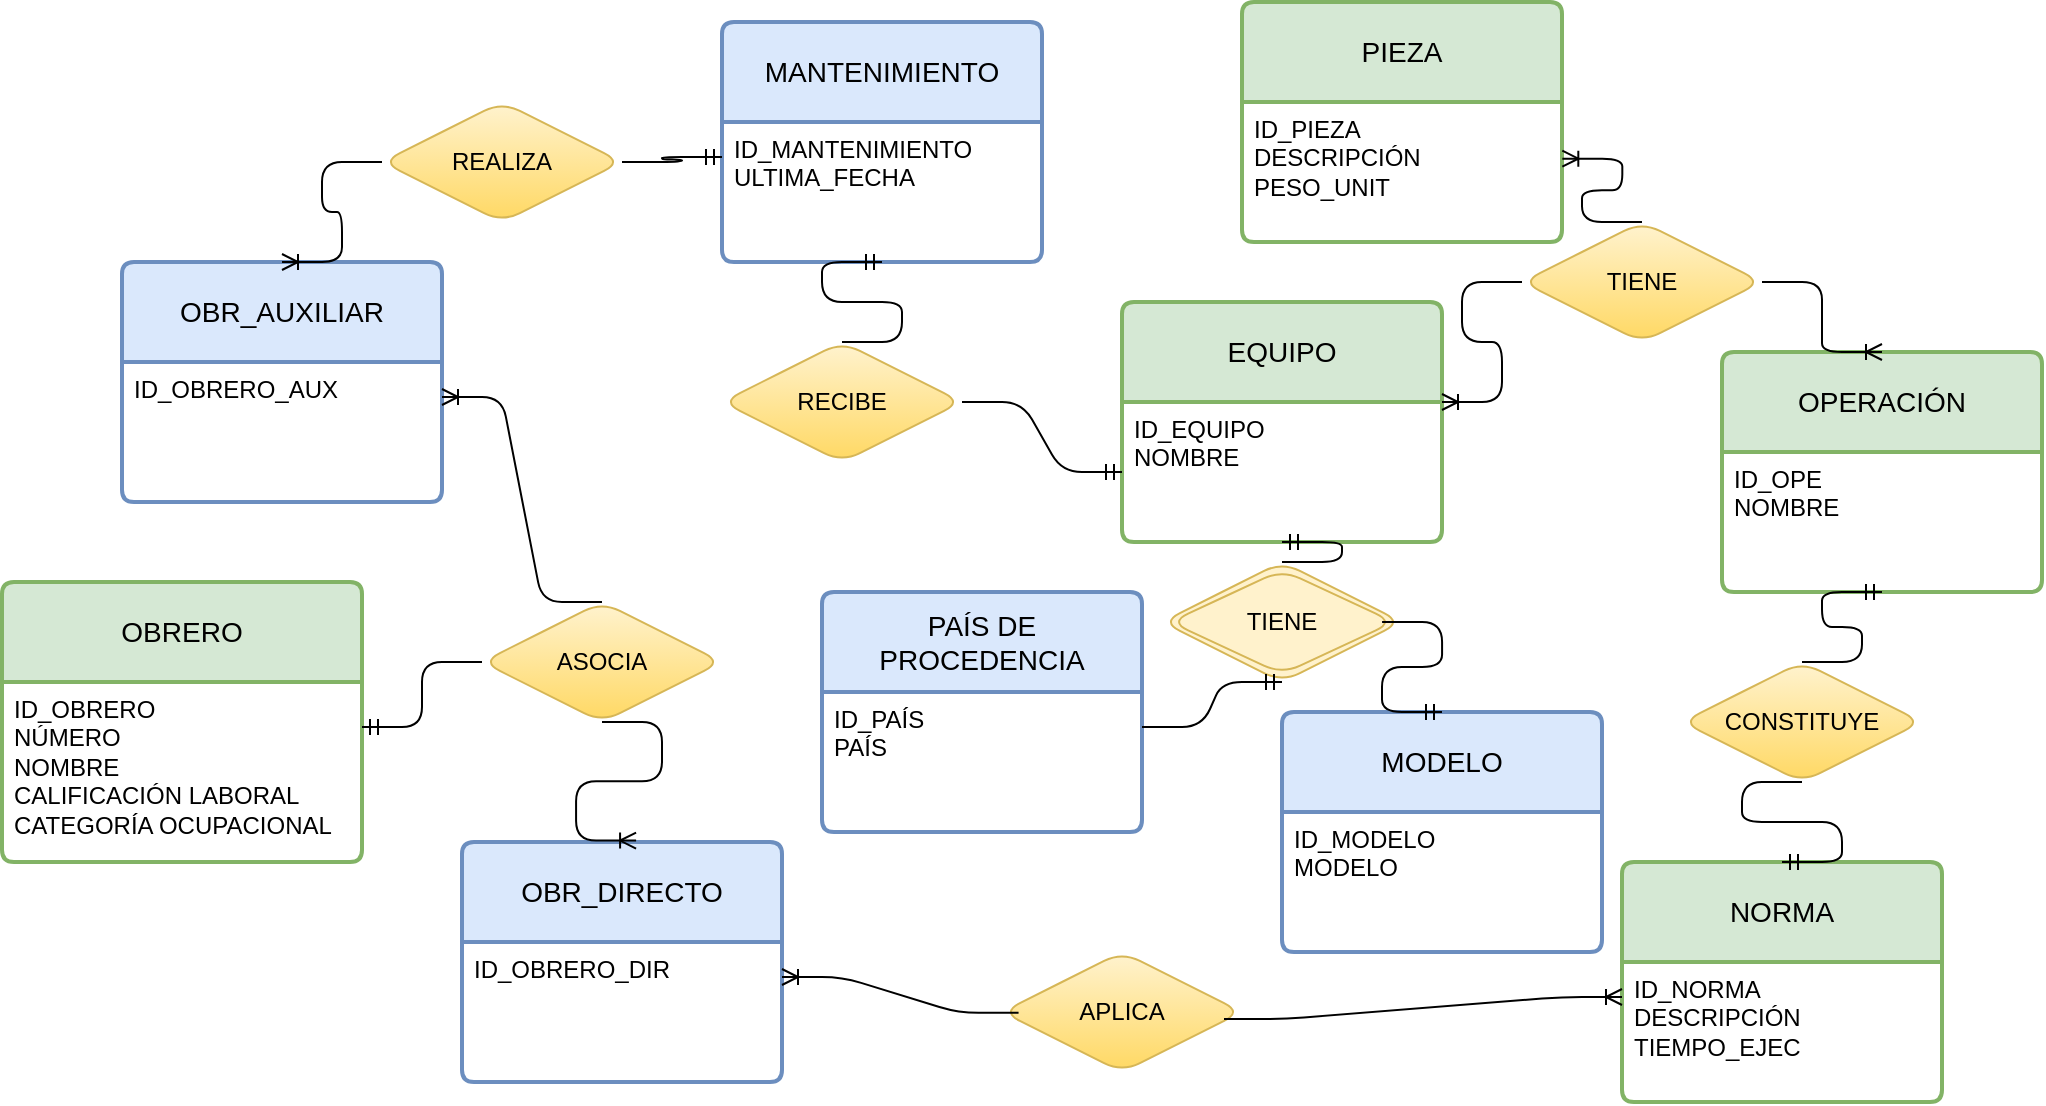 <mxfile version="24.0.1" type="device">
  <diagram name="Página-1" id="XkG0vIXaP_1Tc0UtGECm">
    <mxGraphModel dx="1868" dy="454" grid="1" gridSize="10" guides="1" tooltips="1" connect="1" arrows="1" fold="1" page="1" pageScale="1" pageWidth="827" pageHeight="1169" math="0" shadow="0">
      <root>
        <mxCell id="0" />
        <mxCell id="1" parent="0" />
        <mxCell id="vh3f4KOEqJ5WS4-bh-et-1" value="PIEZA" style="swimlane;childLayout=stackLayout;horizontal=1;startSize=50;horizontalStack=0;rounded=1;fontSize=14;fontStyle=0;strokeWidth=2;resizeParent=0;resizeLast=1;shadow=0;dashed=0;align=center;arcSize=4;whiteSpace=wrap;html=1;fillColor=#d5e8d4;strokeColor=#82b366;" parent="1" vertex="1">
          <mxGeometry x="220" y="170" width="160" height="120" as="geometry" />
        </mxCell>
        <mxCell id="vh3f4KOEqJ5WS4-bh-et-2" value="&lt;div&gt;ID_PIEZA&lt;/div&gt;&lt;div&gt;&lt;span style=&quot;background-color: initial;&quot;&gt;DESCRIPCIÓN&lt;/span&gt;&lt;br&gt;&lt;/div&gt;&lt;div&gt;PESO_UNIT&lt;/div&gt;" style="align=left;strokeColor=none;fillColor=none;spacingLeft=4;fontSize=12;verticalAlign=top;resizable=0;rotatable=0;part=1;html=1;rounded=1;" parent="vh3f4KOEqJ5WS4-bh-et-1" vertex="1">
          <mxGeometry y="50" width="160" height="70" as="geometry" />
        </mxCell>
        <mxCell id="vh3f4KOEqJ5WS4-bh-et-3" value="OPERACIÓN" style="swimlane;childLayout=stackLayout;horizontal=1;startSize=50;horizontalStack=0;rounded=1;fontSize=14;fontStyle=0;strokeWidth=2;resizeParent=0;resizeLast=1;shadow=0;dashed=0;align=center;arcSize=4;whiteSpace=wrap;html=1;fillColor=#d5e8d4;strokeColor=#82b366;" parent="1" vertex="1">
          <mxGeometry x="460" y="345" width="160" height="120" as="geometry" />
        </mxCell>
        <mxCell id="vh3f4KOEqJ5WS4-bh-et-4" value="&lt;div&gt;ID_OPE&lt;/div&gt;&lt;div&gt;NOMBRE&lt;/div&gt;" style="align=left;strokeColor=none;fillColor=none;spacingLeft=4;fontSize=12;verticalAlign=top;resizable=0;rotatable=0;part=1;html=1;rounded=1;" parent="vh3f4KOEqJ5WS4-bh-et-3" vertex="1">
          <mxGeometry y="50" width="160" height="70" as="geometry" />
        </mxCell>
        <mxCell id="vh3f4KOEqJ5WS4-bh-et-5" value="EQUIPO" style="swimlane;childLayout=stackLayout;horizontal=1;startSize=50;horizontalStack=0;rounded=1;fontSize=14;fontStyle=0;strokeWidth=2;resizeParent=0;resizeLast=1;shadow=0;dashed=0;align=center;arcSize=4;whiteSpace=wrap;html=1;fillColor=#d5e8d4;strokeColor=#82b366;" parent="1" vertex="1">
          <mxGeometry x="160" y="320" width="160" height="120" as="geometry" />
        </mxCell>
        <mxCell id="vh3f4KOEqJ5WS4-bh-et-6" value="ID_EQUIPO&lt;div&gt;NOMBRE&lt;/div&gt;" style="align=left;strokeColor=none;fillColor=none;spacingLeft=4;fontSize=12;verticalAlign=top;resizable=0;rotatable=0;part=1;html=1;rounded=1;" parent="vh3f4KOEqJ5WS4-bh-et-5" vertex="1">
          <mxGeometry y="50" width="160" height="70" as="geometry" />
        </mxCell>
        <mxCell id="vh3f4KOEqJ5WS4-bh-et-7" value="NORMA" style="swimlane;childLayout=stackLayout;horizontal=1;startSize=50;horizontalStack=0;rounded=1;fontSize=14;fontStyle=0;strokeWidth=2;resizeParent=0;resizeLast=1;shadow=0;dashed=0;align=center;arcSize=4;whiteSpace=wrap;html=1;fillColor=#d5e8d4;strokeColor=#82b366;" parent="1" vertex="1">
          <mxGeometry x="410" y="600" width="160" height="120" as="geometry" />
        </mxCell>
        <mxCell id="vh3f4KOEqJ5WS4-bh-et-8" value="ID_NORMA&lt;div&gt;DESCRIPCIÓN&lt;/div&gt;&lt;div&gt;TIEMPO_EJEC&lt;/div&gt;" style="align=left;strokeColor=none;fillColor=none;spacingLeft=4;fontSize=12;verticalAlign=top;resizable=0;rotatable=0;part=1;html=1;rounded=1;" parent="vh3f4KOEqJ5WS4-bh-et-7" vertex="1">
          <mxGeometry y="50" width="160" height="70" as="geometry" />
        </mxCell>
        <mxCell id="vh3f4KOEqJ5WS4-bh-et-9" value="OBR_DIRECTO" style="swimlane;childLayout=stackLayout;horizontal=1;startSize=50;horizontalStack=0;rounded=1;fontSize=14;fontStyle=0;strokeWidth=2;resizeParent=0;resizeLast=1;shadow=0;dashed=0;align=center;arcSize=4;whiteSpace=wrap;html=1;fillColor=#dae8fc;strokeColor=#6c8ebf;" parent="1" vertex="1">
          <mxGeometry x="-170" y="590" width="160" height="120" as="geometry" />
        </mxCell>
        <mxCell id="vh3f4KOEqJ5WS4-bh-et-10" value="ID_OBRERO_DIR&lt;div&gt;&lt;br&gt;&lt;/div&gt;" style="align=left;strokeColor=none;fillColor=none;spacingLeft=4;fontSize=12;verticalAlign=top;resizable=0;rotatable=0;part=1;html=1;rounded=1;" parent="vh3f4KOEqJ5WS4-bh-et-9" vertex="1">
          <mxGeometry y="50" width="160" height="70" as="geometry" />
        </mxCell>
        <mxCell id="vh3f4KOEqJ5WS4-bh-et-11" value="OBR_AUXILIAR" style="swimlane;childLayout=stackLayout;horizontal=1;startSize=50;horizontalStack=0;rounded=1;fontSize=14;fontStyle=0;strokeWidth=2;resizeParent=0;resizeLast=1;shadow=0;dashed=0;align=center;arcSize=4;whiteSpace=wrap;html=1;fillColor=#dae8fc;strokeColor=#6c8ebf;" parent="1" vertex="1">
          <mxGeometry x="-340" y="300" width="160" height="120" as="geometry" />
        </mxCell>
        <mxCell id="vh3f4KOEqJ5WS4-bh-et-12" value="ID_OBRERO_AUX" style="align=left;strokeColor=none;fillColor=none;spacingLeft=4;fontSize=12;verticalAlign=top;resizable=0;rotatable=0;part=1;html=1;rounded=1;" parent="vh3f4KOEqJ5WS4-bh-et-11" vertex="1">
          <mxGeometry y="50" width="160" height="70" as="geometry" />
        </mxCell>
        <mxCell id="vh3f4KOEqJ5WS4-bh-et-13" value="TIENE" style="shape=rhombus;perimeter=rhombusPerimeter;whiteSpace=wrap;html=1;align=center;rounded=1;fillColor=#fff2cc;gradientColor=#ffd966;strokeColor=#d6b656;" parent="1" vertex="1">
          <mxGeometry x="360" y="280" width="120" height="60" as="geometry" />
        </mxCell>
        <mxCell id="vh3f4KOEqJ5WS4-bh-et-14" value="" style="edgeStyle=entityRelationEdgeStyle;fontSize=12;html=1;endArrow=ERoneToMany;rounded=1;entryX=0.5;entryY=0;entryDx=0;entryDy=0;exitX=1;exitY=0.5;exitDx=0;exitDy=0;" parent="1" source="vh3f4KOEqJ5WS4-bh-et-13" target="vh3f4KOEqJ5WS4-bh-et-3" edge="1">
          <mxGeometry width="100" height="100" relative="1" as="geometry">
            <mxPoint x="404" y="340" as="sourcePoint" />
            <mxPoint x="360" y="330" as="targetPoint" />
          </mxGeometry>
        </mxCell>
        <mxCell id="vh3f4KOEqJ5WS4-bh-et-16" value="" style="edgeStyle=entityRelationEdgeStyle;fontSize=12;html=1;endArrow=ERoneToMany;rounded=1;entryX=1.001;entryY=0.405;entryDx=0;entryDy=0;exitX=0.5;exitY=0;exitDx=0;exitDy=0;entryPerimeter=0;" parent="1" source="vh3f4KOEqJ5WS4-bh-et-13" target="vh3f4KOEqJ5WS4-bh-et-2" edge="1">
          <mxGeometry width="100" height="100" relative="1" as="geometry">
            <mxPoint x="100" y="370" as="sourcePoint" />
            <mxPoint x="200" y="270" as="targetPoint" />
          </mxGeometry>
        </mxCell>
        <mxCell id="vh3f4KOEqJ5WS4-bh-et-19" value="" style="edgeStyle=entityRelationEdgeStyle;fontSize=12;html=1;endArrow=ERoneToMany;rounded=1;entryX=1;entryY=0;entryDx=0;entryDy=0;exitX=0;exitY=0.5;exitDx=0;exitDy=0;" parent="1" source="vh3f4KOEqJ5WS4-bh-et-13" target="vh3f4KOEqJ5WS4-bh-et-6" edge="1">
          <mxGeometry width="100" height="100" relative="1" as="geometry">
            <mxPoint x="500" y="520" as="sourcePoint" />
            <mxPoint x="600" y="420" as="targetPoint" />
          </mxGeometry>
        </mxCell>
        <mxCell id="vh3f4KOEqJ5WS4-bh-et-20" value="CONSTITUYE" style="shape=rhombus;perimeter=rhombusPerimeter;whiteSpace=wrap;html=1;align=center;rounded=1;fillColor=#fff2cc;gradientColor=#ffd966;strokeColor=#d6b656;" parent="1" vertex="1">
          <mxGeometry x="440" y="500" width="120" height="60" as="geometry" />
        </mxCell>
        <mxCell id="vh3f4KOEqJ5WS4-bh-et-21" value="" style="edgeStyle=entityRelationEdgeStyle;fontSize=12;html=1;endArrow=ERmandOne;rounded=1;entryX=0.5;entryY=1;entryDx=0;entryDy=0;exitX=0.5;exitY=0;exitDx=0;exitDy=0;" parent="1" source="vh3f4KOEqJ5WS4-bh-et-20" target="vh3f4KOEqJ5WS4-bh-et-4" edge="1">
          <mxGeometry width="100" height="100" relative="1" as="geometry">
            <mxPoint x="50" y="600" as="sourcePoint" />
            <mxPoint x="150" y="500" as="targetPoint" />
          </mxGeometry>
        </mxCell>
        <mxCell id="vh3f4KOEqJ5WS4-bh-et-23" value="" style="edgeStyle=entityRelationEdgeStyle;fontSize=12;html=1;endArrow=ERmandOne;rounded=1;exitX=0.5;exitY=1;exitDx=0;exitDy=0;entryX=0.5;entryY=0;entryDx=0;entryDy=0;" parent="1" source="vh3f4KOEqJ5WS4-bh-et-20" target="vh3f4KOEqJ5WS4-bh-et-7" edge="1">
          <mxGeometry width="100" height="100" relative="1" as="geometry">
            <mxPoint x="250" y="550" as="sourcePoint" />
            <mxPoint x="240" y="590" as="targetPoint" />
          </mxGeometry>
        </mxCell>
        <mxCell id="vh3f4KOEqJ5WS4-bh-et-26" value="APLICA" style="shape=rhombus;perimeter=rhombusPerimeter;whiteSpace=wrap;html=1;align=center;rounded=1;fillColor=#fff2cc;gradientColor=#ffd966;strokeColor=#d6b656;" parent="1" vertex="1">
          <mxGeometry x="100" y="645" width="120" height="60" as="geometry" />
        </mxCell>
        <mxCell id="vh3f4KOEqJ5WS4-bh-et-29" value="" style="edgeStyle=entityRelationEdgeStyle;fontSize=12;html=1;endArrow=ERoneToMany;rounded=1;exitX=0.069;exitY=0.507;exitDx=0;exitDy=0;entryX=1;entryY=0.25;entryDx=0;entryDy=0;exitPerimeter=0;" parent="1" source="vh3f4KOEqJ5WS4-bh-et-26" target="vh3f4KOEqJ5WS4-bh-et-10" edge="1">
          <mxGeometry width="100" height="100" relative="1" as="geometry">
            <mxPoint x="340" y="610" as="sourcePoint" />
            <mxPoint x="440" y="510" as="targetPoint" />
          </mxGeometry>
        </mxCell>
        <mxCell id="vh3f4KOEqJ5WS4-bh-et-30" value="" style="edgeStyle=entityRelationEdgeStyle;fontSize=12;html=1;endArrow=ERoneToMany;rounded=1;exitX=0.925;exitY=0.558;exitDx=0;exitDy=0;entryX=0;entryY=0.25;entryDx=0;entryDy=0;exitPerimeter=0;" parent="1" source="vh3f4KOEqJ5WS4-bh-et-26" target="vh3f4KOEqJ5WS4-bh-et-8" edge="1">
          <mxGeometry width="100" height="100" relative="1" as="geometry">
            <mxPoint x="390" y="630" as="sourcePoint" />
            <mxPoint x="490" y="530" as="targetPoint" />
          </mxGeometry>
        </mxCell>
        <mxCell id="vh3f4KOEqJ5WS4-bh-et-31" value="REALIZA" style="shape=rhombus;perimeter=rhombusPerimeter;whiteSpace=wrap;html=1;align=center;rounded=1;fillColor=#fff2cc;gradientColor=#ffd966;strokeColor=#d6b656;" parent="1" vertex="1">
          <mxGeometry x="-210" y="220" width="120" height="60" as="geometry" />
        </mxCell>
        <mxCell id="vh3f4KOEqJ5WS4-bh-et-32" value="MANTENIMIENTO" style="swimlane;childLayout=stackLayout;horizontal=1;startSize=50;horizontalStack=0;rounded=1;fontSize=14;fontStyle=0;strokeWidth=2;resizeParent=0;resizeLast=1;shadow=0;dashed=0;align=center;arcSize=4;whiteSpace=wrap;html=1;fillColor=#dae8fc;strokeColor=#6c8ebf;" parent="1" vertex="1">
          <mxGeometry x="-40" y="180" width="160" height="120" as="geometry" />
        </mxCell>
        <mxCell id="vh3f4KOEqJ5WS4-bh-et-33" value="ID_MANTENIMIENTO&lt;div&gt;ULTIMA_FECHA&lt;/div&gt;" style="align=left;strokeColor=none;fillColor=none;spacingLeft=4;fontSize=12;verticalAlign=top;resizable=0;rotatable=0;part=1;html=1;rounded=1;" parent="vh3f4KOEqJ5WS4-bh-et-32" vertex="1">
          <mxGeometry y="50" width="160" height="70" as="geometry" />
        </mxCell>
        <mxCell id="vh3f4KOEqJ5WS4-bh-et-34" value="RECIBE" style="shape=rhombus;perimeter=rhombusPerimeter;whiteSpace=wrap;html=1;align=center;rounded=1;fillColor=#fff2cc;gradientColor=#ffd966;strokeColor=#d6b656;" parent="1" vertex="1">
          <mxGeometry x="-40" y="340" width="120" height="60" as="geometry" />
        </mxCell>
        <mxCell id="vh3f4KOEqJ5WS4-bh-et-36" value="" style="edgeStyle=entityRelationEdgeStyle;fontSize=12;html=1;endArrow=ERoneToMany;rounded=1;entryX=0.5;entryY=0;entryDx=0;entryDy=0;exitX=0;exitY=0.5;exitDx=0;exitDy=0;" parent="1" source="vh3f4KOEqJ5WS4-bh-et-31" target="vh3f4KOEqJ5WS4-bh-et-11" edge="1">
          <mxGeometry width="100" height="100" relative="1" as="geometry">
            <mxPoint x="-230" y="420" as="sourcePoint" />
            <mxPoint x="-130" y="320" as="targetPoint" />
          </mxGeometry>
        </mxCell>
        <mxCell id="vh3f4KOEqJ5WS4-bh-et-37" value="" style="edgeStyle=entityRelationEdgeStyle;fontSize=12;html=1;endArrow=ERmandOne;rounded=1;entryX=0;entryY=0.25;entryDx=0;entryDy=0;exitX=1;exitY=0.5;exitDx=0;exitDy=0;" parent="1" source="vh3f4KOEqJ5WS4-bh-et-31" target="vh3f4KOEqJ5WS4-bh-et-33" edge="1">
          <mxGeometry width="100" height="100" relative="1" as="geometry">
            <mxPoint x="-70" y="270" as="sourcePoint" />
            <mxPoint x="30" y="170" as="targetPoint" />
          </mxGeometry>
        </mxCell>
        <mxCell id="vh3f4KOEqJ5WS4-bh-et-38" value="" style="edgeStyle=entityRelationEdgeStyle;fontSize=12;html=1;endArrow=ERmandOne;rounded=1;entryX=0.5;entryY=1;entryDx=0;entryDy=0;exitX=0.5;exitY=0;exitDx=0;exitDy=0;" parent="1" source="vh3f4KOEqJ5WS4-bh-et-34" target="vh3f4KOEqJ5WS4-bh-et-33" edge="1">
          <mxGeometry width="100" height="100" relative="1" as="geometry">
            <mxPoint x="-140" y="490" as="sourcePoint" />
            <mxPoint x="-40" y="390" as="targetPoint" />
          </mxGeometry>
        </mxCell>
        <mxCell id="vh3f4KOEqJ5WS4-bh-et-39" value="" style="edgeStyle=entityRelationEdgeStyle;fontSize=12;html=1;endArrow=ERmandOne;rounded=1;entryX=0;entryY=0.5;entryDx=0;entryDy=0;exitX=1;exitY=0.5;exitDx=0;exitDy=0;" parent="1" source="vh3f4KOEqJ5WS4-bh-et-34" target="vh3f4KOEqJ5WS4-bh-et-6" edge="1">
          <mxGeometry width="100" height="100" relative="1" as="geometry">
            <mxPoint x="70" y="550" as="sourcePoint" />
            <mxPoint x="170" y="450" as="targetPoint" />
          </mxGeometry>
        </mxCell>
        <mxCell id="vh3f4KOEqJ5WS4-bh-et-40" value="OBRERO" style="swimlane;childLayout=stackLayout;horizontal=1;startSize=50;horizontalStack=0;rounded=1;fontSize=14;fontStyle=0;strokeWidth=2;resizeParent=0;resizeLast=1;shadow=0;dashed=0;align=center;arcSize=4;whiteSpace=wrap;html=1;fillColor=#d5e8d4;strokeColor=#82b366;" parent="1" vertex="1">
          <mxGeometry x="-400" y="460" width="180" height="140" as="geometry" />
        </mxCell>
        <mxCell id="vh3f4KOEqJ5WS4-bh-et-41" value="ID_OBRERO&lt;div&gt;NÚMERO&lt;/div&gt;&lt;div&gt;NOMBRE&lt;/div&gt;&lt;div&gt;CALIFICACIÓN LABORAL&lt;/div&gt;&lt;div&gt;CATEGORÍA OCUPACIONAL&lt;/div&gt;" style="align=left;strokeColor=none;fillColor=none;spacingLeft=4;fontSize=12;verticalAlign=top;resizable=0;rotatable=0;part=1;html=1;rounded=1;" parent="vh3f4KOEqJ5WS4-bh-et-40" vertex="1">
          <mxGeometry y="50" width="180" height="90" as="geometry" />
        </mxCell>
        <mxCell id="vh3f4KOEqJ5WS4-bh-et-45" value="ASOCIA" style="shape=rhombus;perimeter=rhombusPerimeter;whiteSpace=wrap;html=1;align=center;rounded=1;fillColor=#fff2cc;gradientColor=#ffd966;strokeColor=#d6b656;" parent="1" vertex="1">
          <mxGeometry x="-160" y="470" width="120" height="60" as="geometry" />
        </mxCell>
        <mxCell id="vh3f4KOEqJ5WS4-bh-et-46" value="" style="edgeStyle=entityRelationEdgeStyle;fontSize=12;html=1;endArrow=ERmandOne;rounded=1;entryX=1;entryY=0.25;entryDx=0;entryDy=0;exitX=0;exitY=0.5;exitDx=0;exitDy=0;" parent="1" source="vh3f4KOEqJ5WS4-bh-et-45" target="vh3f4KOEqJ5WS4-bh-et-41" edge="1">
          <mxGeometry width="100" height="100" relative="1" as="geometry">
            <mxPoint x="-170" y="640" as="sourcePoint" />
            <mxPoint x="-70" y="540" as="targetPoint" />
          </mxGeometry>
        </mxCell>
        <mxCell id="ok_QOotzw9VovMa6UMpq-1" value="" style="edgeStyle=entityRelationEdgeStyle;fontSize=12;html=1;endArrow=ERoneToMany;rounded=1;entryX=1;entryY=0.25;entryDx=0;entryDy=0;exitX=0.5;exitY=0;exitDx=0;exitDy=0;" parent="1" source="vh3f4KOEqJ5WS4-bh-et-45" target="vh3f4KOEqJ5WS4-bh-et-12" edge="1">
          <mxGeometry width="100" height="100" relative="1" as="geometry">
            <mxPoint x="-100" y="480" as="sourcePoint" />
            <mxPoint x="-30" y="390" as="targetPoint" />
          </mxGeometry>
        </mxCell>
        <mxCell id="ok_QOotzw9VovMa6UMpq-2" value="" style="edgeStyle=entityRelationEdgeStyle;fontSize=12;html=1;endArrow=ERoneToMany;rounded=1;entryX=0.544;entryY=-0.006;entryDx=0;entryDy=0;entryPerimeter=0;exitX=0.5;exitY=1;exitDx=0;exitDy=0;" parent="1" source="vh3f4KOEqJ5WS4-bh-et-45" target="vh3f4KOEqJ5WS4-bh-et-9" edge="1">
          <mxGeometry width="100" height="100" relative="1" as="geometry">
            <mxPoint x="-170" y="610" as="sourcePoint" />
            <mxPoint x="-70" y="510" as="targetPoint" />
          </mxGeometry>
        </mxCell>
        <mxCell id="ok_QOotzw9VovMa6UMpq-7" value="TIENE" style="shape=rhombus;double=1;perimeter=rhombusPerimeter;whiteSpace=wrap;html=1;align=center;rounded=1;fillColor=#fff2cc;strokeColor=#d6b656;" parent="1" vertex="1">
          <mxGeometry x="180" y="450" width="120" height="60" as="geometry" />
        </mxCell>
        <mxCell id="ok_QOotzw9VovMa6UMpq-8" value="PAÍS DE PROCEDENCIA" style="swimlane;childLayout=stackLayout;horizontal=1;startSize=50;horizontalStack=0;rounded=1;fontSize=14;fontStyle=0;strokeWidth=2;resizeParent=0;resizeLast=1;shadow=0;dashed=0;align=center;arcSize=4;whiteSpace=wrap;html=1;fillColor=#dae8fc;strokeColor=#6c8ebf;" parent="1" vertex="1">
          <mxGeometry x="10" y="465" width="160" height="120" as="geometry" />
        </mxCell>
        <mxCell id="ok_QOotzw9VovMa6UMpq-9" value="ID_PAÍS&lt;div&gt;PAÍS&lt;/div&gt;" style="align=left;strokeColor=none;fillColor=none;spacingLeft=4;fontSize=12;verticalAlign=top;resizable=0;rotatable=0;part=1;html=1;rounded=1;" parent="ok_QOotzw9VovMa6UMpq-8" vertex="1">
          <mxGeometry y="50" width="160" height="70" as="geometry" />
        </mxCell>
        <mxCell id="ok_QOotzw9VovMa6UMpq-10" value="" style="edgeStyle=entityRelationEdgeStyle;fontSize=12;html=1;endArrow=ERmandOne;rounded=1;entryX=0.5;entryY=1;entryDx=0;entryDy=0;exitX=0.5;exitY=0;exitDx=0;exitDy=0;" parent="1" source="ok_QOotzw9VovMa6UMpq-7" target="vh3f4KOEqJ5WS4-bh-et-6" edge="1">
          <mxGeometry width="100" height="100" relative="1" as="geometry">
            <mxPoint x="200" y="600" as="sourcePoint" />
            <mxPoint x="300" y="500" as="targetPoint" />
          </mxGeometry>
        </mxCell>
        <mxCell id="ok_QOotzw9VovMa6UMpq-11" value="" style="edgeStyle=entityRelationEdgeStyle;fontSize=12;html=1;endArrow=ERmandOne;rounded=1;entryX=0.5;entryY=1;entryDx=0;entryDy=0;exitX=1;exitY=0.25;exitDx=0;exitDy=0;" parent="1" source="ok_QOotzw9VovMa6UMpq-9" target="ok_QOotzw9VovMa6UMpq-7" edge="1">
          <mxGeometry width="100" height="100" relative="1" as="geometry">
            <mxPoint x="180" y="630" as="sourcePoint" />
            <mxPoint x="280" y="530" as="targetPoint" />
          </mxGeometry>
        </mxCell>
        <mxCell id="ok_QOotzw9VovMa6UMpq-12" value="MODELO" style="swimlane;childLayout=stackLayout;horizontal=1;startSize=50;horizontalStack=0;rounded=1;fontSize=14;fontStyle=0;strokeWidth=2;resizeParent=0;resizeLast=1;shadow=0;dashed=0;align=center;arcSize=4;whiteSpace=wrap;html=1;fillColor=#dae8fc;strokeColor=#6c8ebf;" parent="1" vertex="1">
          <mxGeometry x="240" y="525" width="160" height="120" as="geometry" />
        </mxCell>
        <mxCell id="ok_QOotzw9VovMa6UMpq-13" value="ID_MODELO&lt;div&gt;MODELO&lt;/div&gt;" style="align=left;strokeColor=none;fillColor=none;spacingLeft=4;fontSize=12;verticalAlign=top;resizable=0;rotatable=0;part=1;html=1;rounded=1;" parent="ok_QOotzw9VovMa6UMpq-12" vertex="1">
          <mxGeometry y="50" width="160" height="70" as="geometry" />
        </mxCell>
        <mxCell id="ok_QOotzw9VovMa6UMpq-14" value="" style="edgeStyle=entityRelationEdgeStyle;fontSize=12;html=1;endArrow=ERmandOne;rounded=1;entryX=0.5;entryY=0;entryDx=0;entryDy=0;exitX=0.917;exitY=0.5;exitDx=0;exitDy=0;exitPerimeter=0;" parent="1" source="ok_QOotzw9VovMa6UMpq-7" target="ok_QOotzw9VovMa6UMpq-12" edge="1">
          <mxGeometry width="100" height="100" relative="1" as="geometry">
            <mxPoint x="310" y="500" as="sourcePoint" />
            <mxPoint x="410" y="400" as="targetPoint" />
          </mxGeometry>
        </mxCell>
      </root>
    </mxGraphModel>
  </diagram>
</mxfile>
